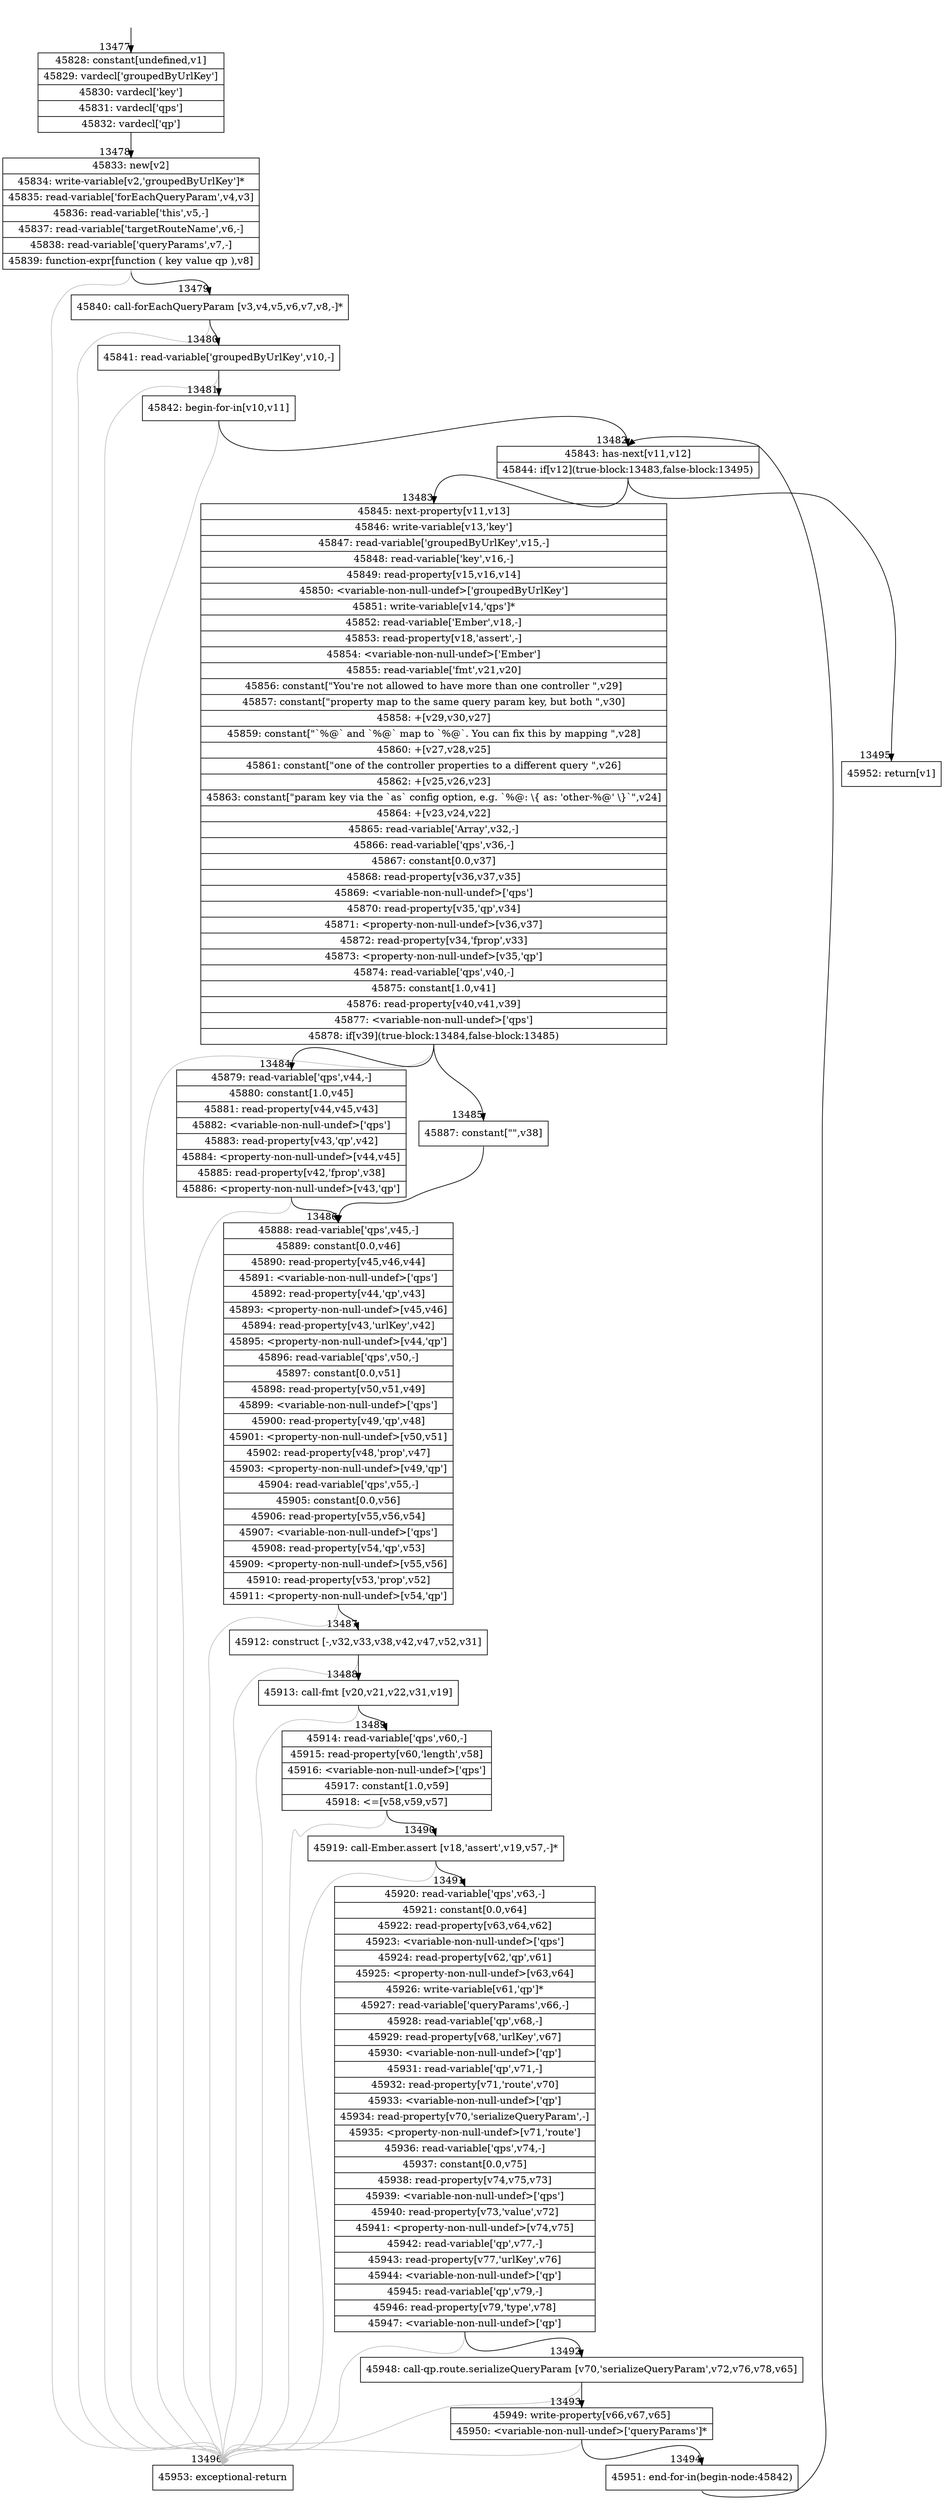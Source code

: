 digraph {
rankdir="TD"
BB_entry1116[shape=none,label=""];
BB_entry1116 -> BB13477 [tailport=s, headport=n, headlabel="    13477"]
BB13477 [shape=record label="{45828: constant[undefined,v1]|45829: vardecl['groupedByUrlKey']|45830: vardecl['key']|45831: vardecl['qps']|45832: vardecl['qp']}" ] 
BB13477 -> BB13478 [tailport=s, headport=n, headlabel="      13478"]
BB13478 [shape=record label="{45833: new[v2]|45834: write-variable[v2,'groupedByUrlKey']*|45835: read-variable['forEachQueryParam',v4,v3]|45836: read-variable['this',v5,-]|45837: read-variable['targetRouteName',v6,-]|45838: read-variable['queryParams',v7,-]|45839: function-expr[function ( key value qp ),v8]}" ] 
BB13478 -> BB13479 [tailport=s, headport=n, headlabel="      13479"]
BB13478 -> BB13496 [tailport=s, headport=n, color=gray, headlabel="      13496"]
BB13479 [shape=record label="{45840: call-forEachQueryParam [v3,v4,v5,v6,v7,v8,-]*}" ] 
BB13479 -> BB13480 [tailport=s, headport=n, headlabel="      13480"]
BB13479 -> BB13496 [tailport=s, headport=n, color=gray]
BB13480 [shape=record label="{45841: read-variable['groupedByUrlKey',v10,-]}" ] 
BB13480 -> BB13481 [tailport=s, headport=n, headlabel="      13481"]
BB13480 -> BB13496 [tailport=s, headport=n, color=gray]
BB13481 [shape=record label="{45842: begin-for-in[v10,v11]}" ] 
BB13481 -> BB13482 [tailport=s, headport=n, headlabel="      13482"]
BB13481 -> BB13496 [tailport=s, headport=n, color=gray]
BB13482 [shape=record label="{45843: has-next[v11,v12]|45844: if[v12](true-block:13483,false-block:13495)}" ] 
BB13482 -> BB13483 [tailport=s, headport=n, headlabel="      13483"]
BB13482 -> BB13495 [tailport=s, headport=n, headlabel="      13495"]
BB13483 [shape=record label="{45845: next-property[v11,v13]|45846: write-variable[v13,'key']|45847: read-variable['groupedByUrlKey',v15,-]|45848: read-variable['key',v16,-]|45849: read-property[v15,v16,v14]|45850: \<variable-non-null-undef\>['groupedByUrlKey']|45851: write-variable[v14,'qps']*|45852: read-variable['Ember',v18,-]|45853: read-property[v18,'assert',-]|45854: \<variable-non-null-undef\>['Ember']|45855: read-variable['fmt',v21,v20]|45856: constant[\"You're not allowed to have more than one controller \",v29]|45857: constant[\"property map to the same query param key, but both \",v30]|45858: +[v29,v30,v27]|45859: constant[\"`%@` and `%@` map to `%@`. You can fix this by mapping \",v28]|45860: +[v27,v28,v25]|45861: constant[\"one of the controller properties to a different query \",v26]|45862: +[v25,v26,v23]|45863: constant[\"param key via the `as` config option, e.g. `%@: \\\{ as: 'other-%@' \\\}`\",v24]|45864: +[v23,v24,v22]|45865: read-variable['Array',v32,-]|45866: read-variable['qps',v36,-]|45867: constant[0.0,v37]|45868: read-property[v36,v37,v35]|45869: \<variable-non-null-undef\>['qps']|45870: read-property[v35,'qp',v34]|45871: \<property-non-null-undef\>[v36,v37]|45872: read-property[v34,'fprop',v33]|45873: \<property-non-null-undef\>[v35,'qp']|45874: read-variable['qps',v40,-]|45875: constant[1.0,v41]|45876: read-property[v40,v41,v39]|45877: \<variable-non-null-undef\>['qps']|45878: if[v39](true-block:13484,false-block:13485)}" ] 
BB13483 -> BB13484 [tailport=s, headport=n, headlabel="      13484"]
BB13483 -> BB13485 [tailport=s, headport=n, headlabel="      13485"]
BB13483 -> BB13496 [tailport=s, headport=n, color=gray]
BB13484 [shape=record label="{45879: read-variable['qps',v44,-]|45880: constant[1.0,v45]|45881: read-property[v44,v45,v43]|45882: \<variable-non-null-undef\>['qps']|45883: read-property[v43,'qp',v42]|45884: \<property-non-null-undef\>[v44,v45]|45885: read-property[v42,'fprop',v38]|45886: \<property-non-null-undef\>[v43,'qp']}" ] 
BB13484 -> BB13486 [tailport=s, headport=n, headlabel="      13486"]
BB13484 -> BB13496 [tailport=s, headport=n, color=gray]
BB13485 [shape=record label="{45887: constant[\"\",v38]}" ] 
BB13485 -> BB13486 [tailport=s, headport=n]
BB13486 [shape=record label="{45888: read-variable['qps',v45,-]|45889: constant[0.0,v46]|45890: read-property[v45,v46,v44]|45891: \<variable-non-null-undef\>['qps']|45892: read-property[v44,'qp',v43]|45893: \<property-non-null-undef\>[v45,v46]|45894: read-property[v43,'urlKey',v42]|45895: \<property-non-null-undef\>[v44,'qp']|45896: read-variable['qps',v50,-]|45897: constant[0.0,v51]|45898: read-property[v50,v51,v49]|45899: \<variable-non-null-undef\>['qps']|45900: read-property[v49,'qp',v48]|45901: \<property-non-null-undef\>[v50,v51]|45902: read-property[v48,'prop',v47]|45903: \<property-non-null-undef\>[v49,'qp']|45904: read-variable['qps',v55,-]|45905: constant[0.0,v56]|45906: read-property[v55,v56,v54]|45907: \<variable-non-null-undef\>['qps']|45908: read-property[v54,'qp',v53]|45909: \<property-non-null-undef\>[v55,v56]|45910: read-property[v53,'prop',v52]|45911: \<property-non-null-undef\>[v54,'qp']}" ] 
BB13486 -> BB13487 [tailport=s, headport=n, headlabel="      13487"]
BB13486 -> BB13496 [tailport=s, headport=n, color=gray]
BB13487 [shape=record label="{45912: construct [-,v32,v33,v38,v42,v47,v52,v31]}" ] 
BB13487 -> BB13488 [tailport=s, headport=n, headlabel="      13488"]
BB13487 -> BB13496 [tailport=s, headport=n, color=gray]
BB13488 [shape=record label="{45913: call-fmt [v20,v21,v22,v31,v19]}" ] 
BB13488 -> BB13489 [tailport=s, headport=n, headlabel="      13489"]
BB13488 -> BB13496 [tailport=s, headport=n, color=gray]
BB13489 [shape=record label="{45914: read-variable['qps',v60,-]|45915: read-property[v60,'length',v58]|45916: \<variable-non-null-undef\>['qps']|45917: constant[1.0,v59]|45918: \<=[v58,v59,v57]}" ] 
BB13489 -> BB13490 [tailport=s, headport=n, headlabel="      13490"]
BB13489 -> BB13496 [tailport=s, headport=n, color=gray]
BB13490 [shape=record label="{45919: call-Ember.assert [v18,'assert',v19,v57,-]*}" ] 
BB13490 -> BB13491 [tailport=s, headport=n, headlabel="      13491"]
BB13490 -> BB13496 [tailport=s, headport=n, color=gray]
BB13491 [shape=record label="{45920: read-variable['qps',v63,-]|45921: constant[0.0,v64]|45922: read-property[v63,v64,v62]|45923: \<variable-non-null-undef\>['qps']|45924: read-property[v62,'qp',v61]|45925: \<property-non-null-undef\>[v63,v64]|45926: write-variable[v61,'qp']*|45927: read-variable['queryParams',v66,-]|45928: read-variable['qp',v68,-]|45929: read-property[v68,'urlKey',v67]|45930: \<variable-non-null-undef\>['qp']|45931: read-variable['qp',v71,-]|45932: read-property[v71,'route',v70]|45933: \<variable-non-null-undef\>['qp']|45934: read-property[v70,'serializeQueryParam',-]|45935: \<property-non-null-undef\>[v71,'route']|45936: read-variable['qps',v74,-]|45937: constant[0.0,v75]|45938: read-property[v74,v75,v73]|45939: \<variable-non-null-undef\>['qps']|45940: read-property[v73,'value',v72]|45941: \<property-non-null-undef\>[v74,v75]|45942: read-variable['qp',v77,-]|45943: read-property[v77,'urlKey',v76]|45944: \<variable-non-null-undef\>['qp']|45945: read-variable['qp',v79,-]|45946: read-property[v79,'type',v78]|45947: \<variable-non-null-undef\>['qp']}" ] 
BB13491 -> BB13492 [tailport=s, headport=n, headlabel="      13492"]
BB13491 -> BB13496 [tailport=s, headport=n, color=gray]
BB13492 [shape=record label="{45948: call-qp.route.serializeQueryParam [v70,'serializeQueryParam',v72,v76,v78,v65]}" ] 
BB13492 -> BB13493 [tailport=s, headport=n, headlabel="      13493"]
BB13492 -> BB13496 [tailport=s, headport=n, color=gray]
BB13493 [shape=record label="{45949: write-property[v66,v67,v65]|45950: \<variable-non-null-undef\>['queryParams']*}" ] 
BB13493 -> BB13494 [tailport=s, headport=n, headlabel="      13494"]
BB13493 -> BB13496 [tailport=s, headport=n, color=gray]
BB13494 [shape=record label="{45951: end-for-in(begin-node:45842)}" ] 
BB13494 -> BB13482 [tailport=s, headport=n]
BB13495 [shape=record label="{45952: return[v1]}" ] 
BB13496 [shape=record label="{45953: exceptional-return}" ] 
//#$~ 25164
}
